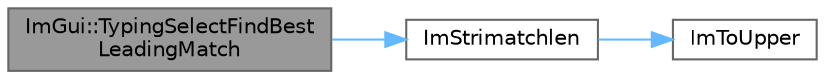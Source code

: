 digraph "ImGui::TypingSelectFindBestLeadingMatch"
{
 // LATEX_PDF_SIZE
  bgcolor="transparent";
  edge [fontname=Helvetica,fontsize=10,labelfontname=Helvetica,labelfontsize=10];
  node [fontname=Helvetica,fontsize=10,shape=box,height=0.2,width=0.4];
  rankdir="LR";
  Node1 [id="Node000001",label="ImGui::TypingSelectFindBest\lLeadingMatch",height=0.2,width=0.4,color="gray40", fillcolor="grey60", style="filled", fontcolor="black",tooltip=" "];
  Node1 -> Node2 [id="edge3_Node000001_Node000002",color="steelblue1",style="solid",tooltip=" "];
  Node2 [id="Node000002",label="ImStrimatchlen",height=0.2,width=0.4,color="grey40", fillcolor="white", style="filled",URL="$imgui__widgets_8cpp.html#ae213820295d04561f8ea295c96ac57c8",tooltip=" "];
  Node2 -> Node3 [id="edge4_Node000002_Node000003",color="steelblue1",style="solid",tooltip=" "];
  Node3 [id="Node000003",label="ImToUpper",height=0.2,width=0.4,color="grey40", fillcolor="white", style="filled",URL="$imgui__internal_8h.html#a4b65c6b6c150716bd03a7dc3f535deee",tooltip=" "];
}
